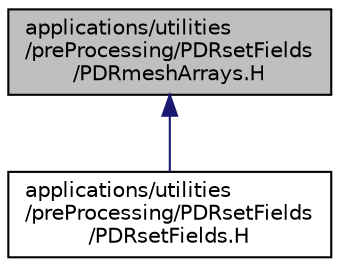 digraph "applications/utilities/preProcessing/PDRsetFields/PDRmeshArrays.H"
{
  bgcolor="transparent";
  edge [fontname="Helvetica",fontsize="10",labelfontname="Helvetica",labelfontsize="10"];
  node [fontname="Helvetica",fontsize="10",shape=record];
  Node1 [label="applications/utilities\l/preProcessing/PDRsetFields\l/PDRmeshArrays.H",height=0.2,width=0.4,color="black", fillcolor="grey75", style="filled" fontcolor="black"];
  Node1 -> Node2 [dir="back",color="midnightblue",fontsize="10",style="solid",fontname="Helvetica"];
  Node2 [label="applications/utilities\l/preProcessing/PDRsetFields\l/PDRsetFields.H",height=0.2,width=0.4,color="black",URL="$PDRsetFields_8H.html",tooltip="Preparation of fields for PDRFoam. "];
}
